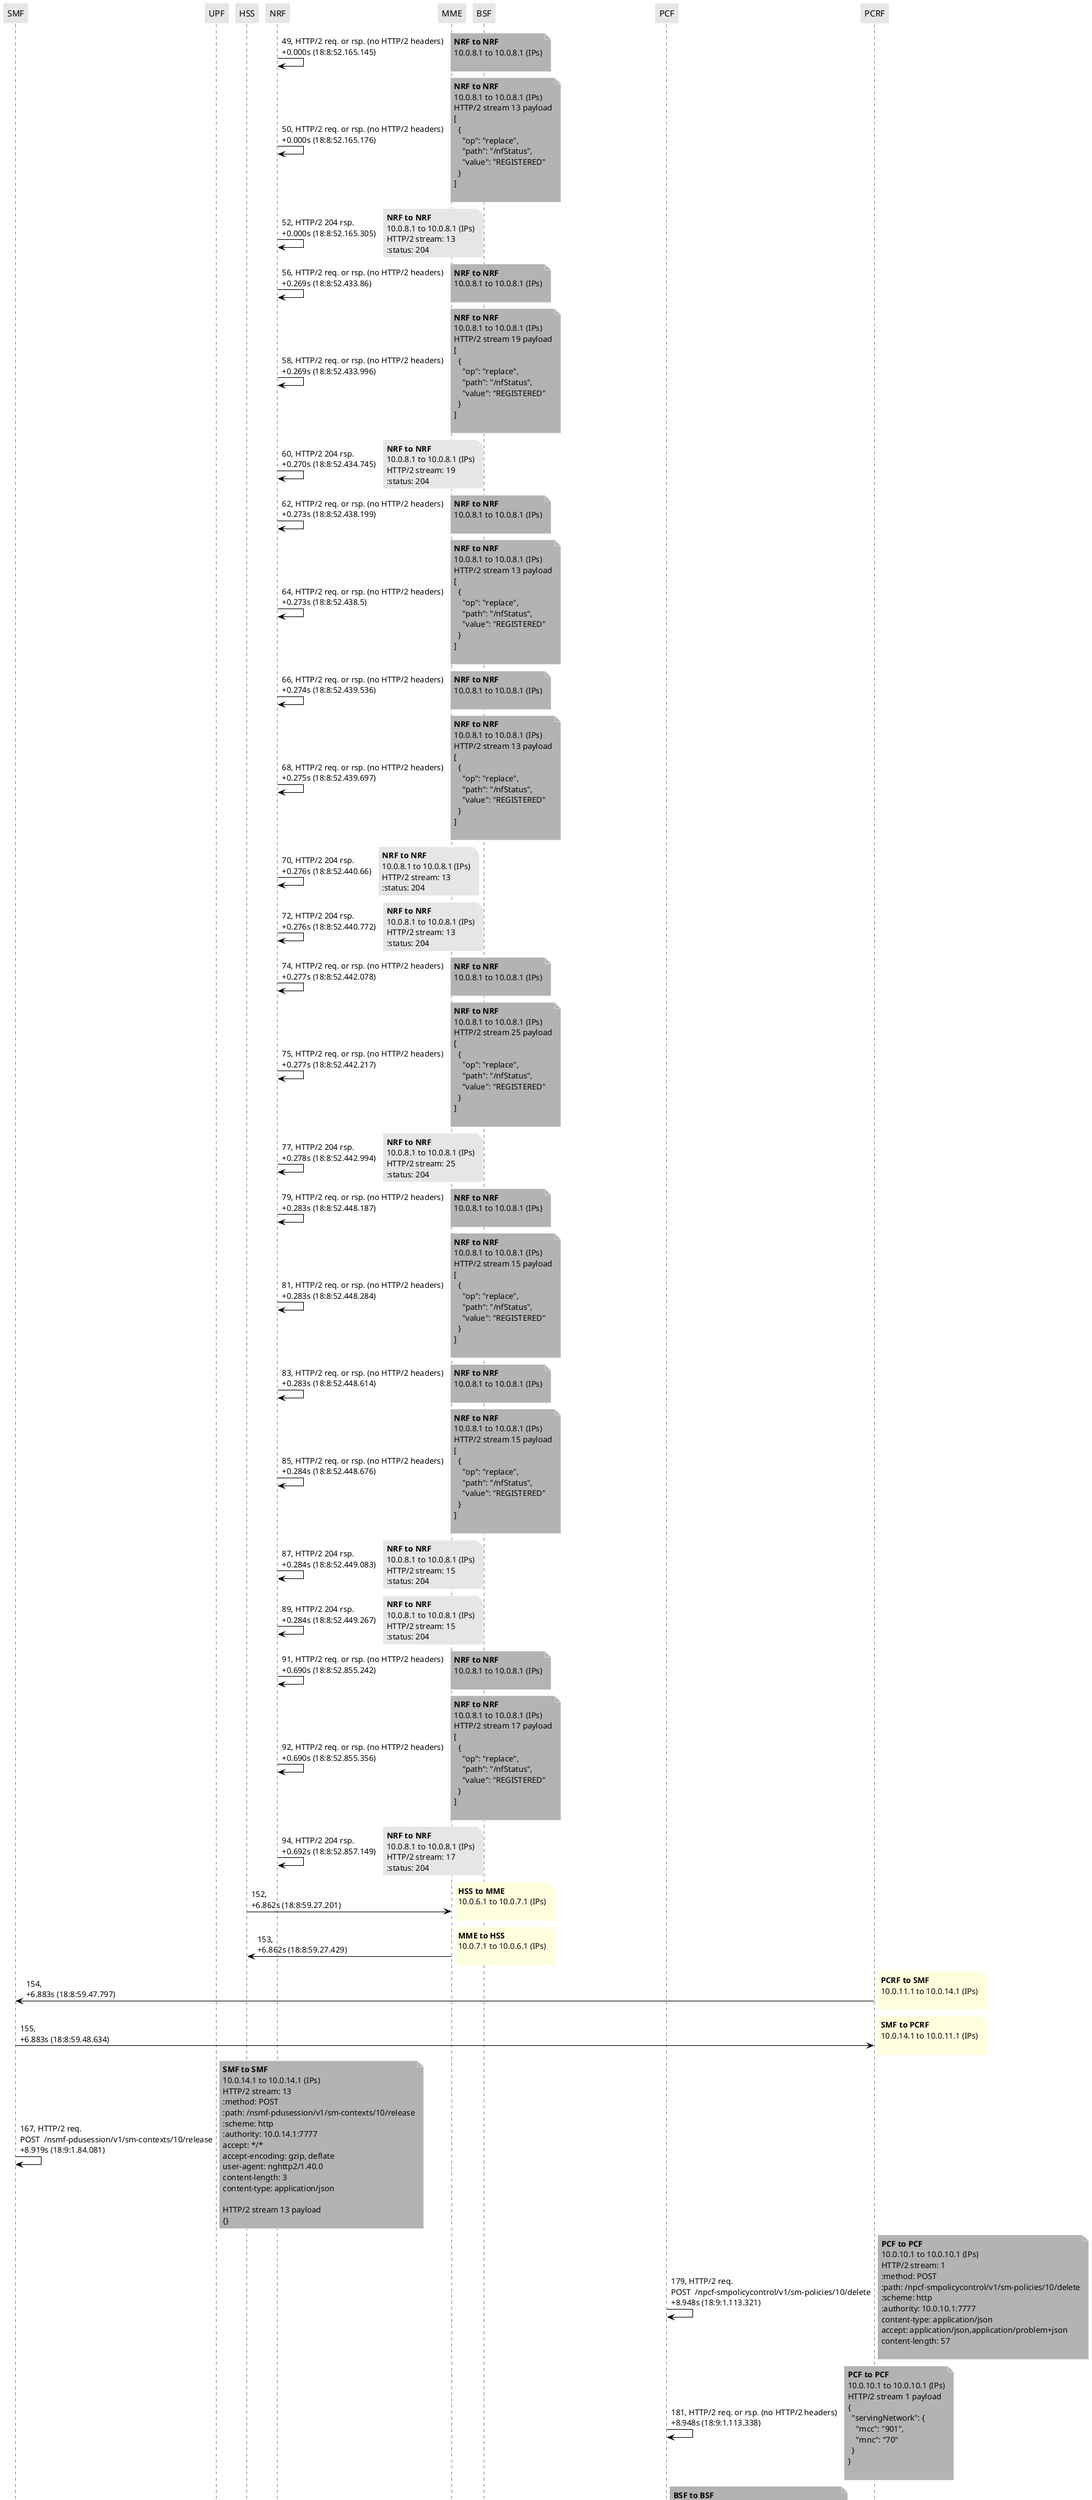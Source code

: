 @startuml
skinparam shadowing false
skinparam NoteBorderColor white
skinparam sequence {
    ArrowColor black
    LifeLineBorderColor black
    LifeLineBackgroundColor black
    ParticipantBorderColor white
    ParticipantBackgroundColor #e6e6e6
}
participant "SMF"
participant "UPF"
participant "HSS"
participant "NRF"
participant "MME"
participant "BSF"
participant "PCF"
participant "PCRF"

"NRF" -> "NRF": 49, HTTP/2 req. or rsp. (no HTTP/2 headers)\n+0.000s (18:8:52.165.145)

note right #b3b3b3
**NRF to NRF**
10.0.8.1 to 10.0.8.1 (IPs)

end note

"NRF" -> "NRF": 50, HTTP/2 req. or rsp. (no HTTP/2 headers)\n+0.000s (18:8:52.165.176)

note right #b3b3b3
**NRF to NRF**
10.0.8.1 to 10.0.8.1 (IPs)
HTTP/2 stream 13 payload
[
  {
    "op": "replace",
    "path": "/nfStatus",
    "value": "REGISTERED"
  }
]

end note

"NRF" -> "NRF": 52, HTTP/2 204 rsp.\n+0.000s (18:8:52.165.305)

note right #e6e6e6
**NRF to NRF**
10.0.8.1 to 10.0.8.1 (IPs)
HTTP/2 stream: 13
:status: 204
end note

"NRF" -> "NRF": 56, HTTP/2 req. or rsp. (no HTTP/2 headers)\n+0.269s (18:8:52.433.86)

note right #b3b3b3
**NRF to NRF**
10.0.8.1 to 10.0.8.1 (IPs)

end note

"NRF" -> "NRF": 58, HTTP/2 req. or rsp. (no HTTP/2 headers)\n+0.269s (18:8:52.433.996)

note right #b3b3b3
**NRF to NRF**
10.0.8.1 to 10.0.8.1 (IPs)
HTTP/2 stream 19 payload
[
  {
    "op": "replace",
    "path": "/nfStatus",
    "value": "REGISTERED"
  }
]

end note

"NRF" -> "NRF": 60, HTTP/2 204 rsp.\n+0.270s (18:8:52.434.745)

note right #e6e6e6
**NRF to NRF**
10.0.8.1 to 10.0.8.1 (IPs)
HTTP/2 stream: 19
:status: 204
end note

"NRF" -> "NRF": 62, HTTP/2 req. or rsp. (no HTTP/2 headers)\n+0.273s (18:8:52.438.199)

note right #b3b3b3
**NRF to NRF**
10.0.8.1 to 10.0.8.1 (IPs)

end note

"NRF" -> "NRF": 64, HTTP/2 req. or rsp. (no HTTP/2 headers)\n+0.273s (18:8:52.438.5)

note right #b3b3b3
**NRF to NRF**
10.0.8.1 to 10.0.8.1 (IPs)
HTTP/2 stream 13 payload
[
  {
    "op": "replace",
    "path": "/nfStatus",
    "value": "REGISTERED"
  }
]

end note

"NRF" -> "NRF": 66, HTTP/2 req. or rsp. (no HTTP/2 headers)\n+0.274s (18:8:52.439.536)

note right #b3b3b3
**NRF to NRF**
10.0.8.1 to 10.0.8.1 (IPs)

end note

"NRF" -> "NRF": 68, HTTP/2 req. or rsp. (no HTTP/2 headers)\n+0.275s (18:8:52.439.697)

note right #b3b3b3
**NRF to NRF**
10.0.8.1 to 10.0.8.1 (IPs)
HTTP/2 stream 13 payload
[
  {
    "op": "replace",
    "path": "/nfStatus",
    "value": "REGISTERED"
  }
]

end note

"NRF" -> "NRF": 70, HTTP/2 204 rsp.\n+0.276s (18:8:52.440.66)

note right #e6e6e6
**NRF to NRF**
10.0.8.1 to 10.0.8.1 (IPs)
HTTP/2 stream: 13
:status: 204
end note

"NRF" -> "NRF": 72, HTTP/2 204 rsp.\n+0.276s (18:8:52.440.772)

note right #e6e6e6
**NRF to NRF**
10.0.8.1 to 10.0.8.1 (IPs)
HTTP/2 stream: 13
:status: 204
end note

"NRF" -> "NRF": 74, HTTP/2 req. or rsp. (no HTTP/2 headers)\n+0.277s (18:8:52.442.078)

note right #b3b3b3
**NRF to NRF**
10.0.8.1 to 10.0.8.1 (IPs)

end note

"NRF" -> "NRF": 75, HTTP/2 req. or rsp. (no HTTP/2 headers)\n+0.277s (18:8:52.442.217)

note right #b3b3b3
**NRF to NRF**
10.0.8.1 to 10.0.8.1 (IPs)
HTTP/2 stream 25 payload
[
  {
    "op": "replace",
    "path": "/nfStatus",
    "value": "REGISTERED"
  }
]

end note

"NRF" -> "NRF": 77, HTTP/2 204 rsp.\n+0.278s (18:8:52.442.994)

note right #e6e6e6
**NRF to NRF**
10.0.8.1 to 10.0.8.1 (IPs)
HTTP/2 stream: 25
:status: 204
end note

"NRF" -> "NRF": 79, HTTP/2 req. or rsp. (no HTTP/2 headers)\n+0.283s (18:8:52.448.187)

note right #b3b3b3
**NRF to NRF**
10.0.8.1 to 10.0.8.1 (IPs)

end note

"NRF" -> "NRF": 81, HTTP/2 req. or rsp. (no HTTP/2 headers)\n+0.283s (18:8:52.448.284)

note right #b3b3b3
**NRF to NRF**
10.0.8.1 to 10.0.8.1 (IPs)
HTTP/2 stream 15 payload
[
  {
    "op": "replace",
    "path": "/nfStatus",
    "value": "REGISTERED"
  }
]

end note

"NRF" -> "NRF": 83, HTTP/2 req. or rsp. (no HTTP/2 headers)\n+0.283s (18:8:52.448.614)

note right #b3b3b3
**NRF to NRF**
10.0.8.1 to 10.0.8.1 (IPs)

end note

"NRF" -> "NRF": 85, HTTP/2 req. or rsp. (no HTTP/2 headers)\n+0.284s (18:8:52.448.676)

note right #b3b3b3
**NRF to NRF**
10.0.8.1 to 10.0.8.1 (IPs)
HTTP/2 stream 15 payload
[
  {
    "op": "replace",
    "path": "/nfStatus",
    "value": "REGISTERED"
  }
]

end note

"NRF" -> "NRF": 87, HTTP/2 204 rsp.\n+0.284s (18:8:52.449.083)

note right #e6e6e6
**NRF to NRF**
10.0.8.1 to 10.0.8.1 (IPs)
HTTP/2 stream: 15
:status: 204
end note

"NRF" -> "NRF": 89, HTTP/2 204 rsp.\n+0.284s (18:8:52.449.267)

note right #e6e6e6
**NRF to NRF**
10.0.8.1 to 10.0.8.1 (IPs)
HTTP/2 stream: 15
:status: 204
end note

"NRF" -> "NRF": 91, HTTP/2 req. or rsp. (no HTTP/2 headers)\n+0.690s (18:8:52.855.242)

note right #b3b3b3
**NRF to NRF**
10.0.8.1 to 10.0.8.1 (IPs)

end note

"NRF" -> "NRF": 92, HTTP/2 req. or rsp. (no HTTP/2 headers)\n+0.690s (18:8:52.855.356)

note right #b3b3b3
**NRF to NRF**
10.0.8.1 to 10.0.8.1 (IPs)
HTTP/2 stream 17 payload
[
  {
    "op": "replace",
    "path": "/nfStatus",
    "value": "REGISTERED"
  }
]

end note

"NRF" -> "NRF": 94, HTTP/2 204 rsp.\n+0.692s (18:8:52.857.149)

note right #e6e6e6
**NRF to NRF**
10.0.8.1 to 10.0.8.1 (IPs)
HTTP/2 stream: 17
:status: 204
end note

"HSS" -> "MME": 152, \n+6.862s (18:8:59.27.201)

note right
**HSS to MME**
10.0.6.1 to 10.0.7.1 (IPs)

end note

"MME" -> "HSS": 153, \n+6.862s (18:8:59.27.429)

note right
**MME to HSS**
10.0.7.1 to 10.0.6.1 (IPs)

end note

"PCRF" -> "SMF": 154, \n+6.883s (18:8:59.47.797)

note right
**PCRF to SMF**
10.0.11.1 to 10.0.14.1 (IPs)

end note

"SMF" -> "PCRF": 155, \n+6.883s (18:8:59.48.634)

note right
**SMF to PCRF**
10.0.14.1 to 10.0.11.1 (IPs)

end note

"SMF" -> "SMF": 167, HTTP/2 req.\nPOST  /nsmf-pdusession/v1/sm-contexts/10/release\n+8.919s (18:9:1.84.081)

note right #b3b3b3
**SMF to SMF**
10.0.14.1 to 10.0.14.1 (IPs)
HTTP/2 stream: 13
:method: POST
:path: /nsmf-pdusession/v1/sm-contexts/10/release
:scheme: http
:authority: 10.0.14.1:7777
accept: */*
accept-encoding: gzip, deflate
user-agent: nghttp2/1.40.0
content-length: 3
content-type: application/json

HTTP/2 stream 13 payload
{}
end note

"PCF" -> "PCF": 179, HTTP/2 req.\nPOST  /npcf-smpolicycontrol/v1/sm-policies/10/delete\n+8.948s (18:9:1.113.321)

note right #b3b3b3
**PCF to PCF**
10.0.10.1 to 10.0.10.1 (IPs)
HTTP/2 stream: 1
:method: POST
:path: /npcf-smpolicycontrol/v1/sm-policies/10/delete
:scheme: http
:authority: 10.0.10.1:7777
content-type: application/json
accept: application/json,application/problem+json
content-length: 57

end note

"PCF" -> "PCF": 181, HTTP/2 req. or rsp. (no HTTP/2 headers)\n+8.948s (18:9:1.113.338)

note right #b3b3b3
**PCF to PCF**
10.0.10.1 to 10.0.10.1 (IPs)
HTTP/2 stream 1 payload
{
  "servingNetwork": {
    "mcc": "901",
    "mnc": "70"
  }
}

end note

"BSF" -> "BSF": 198, HTTP/2 req.\nDELETE  /nbsf-management/v1/pcfBindings/10\n+8.999s (18:9:1.164.086)

note right #b3b3b3
**BSF to BSF**
10.0.5.1 to 10.0.5.1 (IPs)
HTTP/2 stream: 1
:method: DELETE
:path: /nbsf-management/v1/pcfBindings/10
:scheme: http
:authority: 10.0.5.1:7777
accept: application/problem+json

end note

"BSF" -> "BSF": 207, HTTP/2 204 rsp.\n+9.032s (18:9:1.197.45)

note right #e6e6e6
**BSF to BSF**
10.0.5.1 to 10.0.5.1 (IPs)
HTTP/2 stream: 1
:status: 204
server: Open5GS v2.4.10
date: Thu, 06 Apr 2023 16:09:01 GMT

end note

"PCF" -> "PCF": 210, HTTP/2 204 rsp.\n+9.041s (18:9:1.206.002)

note right #e6e6e6
**PCF to PCF**
10.0.10.1 to 10.0.10.1 (IPs)
HTTP/2 stream: 1
:status: 204
server: Open5GS v2.4.10
date: Thu, 06 Apr 2023 16:09:01 GMT

end note

"SMF" -> "UPF": 212, PFCP req.\nPFCP Session Deletion Request (54)\n+9.044s (18:9:1.208.781)

note right #03B5AA
**SMF to UPF**
10.0.14.1 to 10.0.17.1 (IPs)
pfcp.flags:
-   pfcp.version: '001. .... = Version: 1'
    pfcp.spare_b4: '...0 .... = Spare: 0'
    pfcp.spare_b3: '.... 0... = Spare: 0'
    pfcp.spare_b2: '.... .0.. = Spare: 0'
    pfcp.mp_flag: '.... ..0. = Message Priority (MP): False'
    pfcp.s: '.... ...1 = SEID (S): True'
pfcp.msg_type: 'Message Type: PFCP Session Deletion Request (54)'
pfcp.length: 'Length: 12'
pfcp.seid: 'SEID: 0x000000000000000a'
pfcp.seqno: 'Sequence Number: 845'
pfcp.spare_oct: 'Spare: 0'
pfcp.response_in: 'Response In: 217'

end note

"UPF" -> "SMF": 217, PFCP rsp.\nPFCP Session Deletion Response (55)\n+9.085s (18:9:1.250.432)

note right #D7FEFC
**UPF to SMF**
10.0.17.1 to 10.0.14.1 (IPs)
pfcp.flags:
-   pfcp.version: '001. .... = Version: 1'
    pfcp.spare_b4: '...0 .... = Spare: 0'
    pfcp.spare_b3: '.... 0... = Spare: 0'
    pfcp.spare_b2: '.... .0.. = Spare: 0'
    pfcp.mp_flag: '.... ..0. = Message Priority (MP): False'
    pfcp.s: '.... ...1 = SEID (S): True'
pfcp.msg_type: 'Message Type: PFCP Session Deletion Response (55)'
pfcp.length: 'Length: 129'
pfcp.seid: 'SEID: 0x000000000000000a'
pfcp.seqno: 'Sequence Number: 845'
pfcp.spare_oct: 'Spare: 0'
'Cause : Request accepted(success)':
-   pfcp.ie_type: 'IE Type: Cause (19)'
    pfcp.ie_len: 'IE Length: 1'
    pfcp.cause: 'Cause: Request accepted(success) (1)'
'Usage Report (Session Deletion Response) : [Grouped IE]':
-   pfcp.ie_type: 'IE Type: Usage Report (Session Deletion Response) (79)'
    pfcp.ie_len: 'IE Length: 108'
    'URR ID : Dynamic by CP 1':
        pfcp.ie_type: 'IE Type: URR ID (81)'
        pfcp.ie_len: 'IE Length: 4'
        pfcp.urr_id_flg: '0... .... .... .... .... .... .... .... = Allocation type: Dynamic by CP'
        pfcp.urr_id: '.000 0000 0000 0000 0000 0000 0000 0001 = URR ID: 1'
    'UR-SEQN : 0':
        pfcp.ie_type: 'IE Type: UR-SEQN (104)'
        pfcp.ie_len: 'IE Length: 4'
        pfcp.ur_seqn: 'UR-SEQN: 0'
    'Usage Report Trigger : ':
        pfcp.ie_type: 'IE Type: Usage Report Trigger (63)'
        pfcp.ie_len: 'IE Length: 3'
        pfcp.usage_report_trigger.immer: '0... .... = IMMER (Immediate Report): False'
        pfcp.usage_report_trigger_flags.droth: '.0.. .... = DROTH (Dropped DL Traffic Threshold): False'
        pfcp.usage_report_trigger_flags.stopt: '..0. .... = STOPT (Stop of Traffic): False'
        pfcp.usage_report_trigger_flags.start: '...0 .... = START (Start of Traffic): False'
        pfcp.usage_report_trigger_flags.quhti: '.... 0... = QUHTI (Quota Holding Time): False'
        pfcp.usage_report_trigger_flags.timth: '.... .0.. = TIMTH (Time Threshold): False'
        pfcp.usage_report_trigger_flags.volth: '.... ..0. = VOLTH (Volume Threshold): False'
        pfcp.usage_report_trigger_flags.perio: '.... ...0 = PERIO (Periodic Reporting): False'
        pfcp.usage_report_trigger_flags.eveth: '0... .... = EVETH (Event Threshold): False'
        pfcp.usage_report_trigger_flags.macar: '.0.. .... = MACAR (MAC Addresses Reporting): False'
        pfcp.usage_report_trigger_flags.envcl: '..0. .... = ENVCL (Envelope Closure): False'
        pfcp.usage_report_trigger.monit: '...0 .... = MONIT (Monitoring Time): False'
        pfcp.usage_report_trigger.term: '.... 1... = TERMR (Termination Report): True'
        pfcp.usage_report_trigger_flags.liusa: '.... .0.. = LIUSA (Linked Usage Reporting): False'
        pfcp.usage_report_trigger_flags.timqu: '.... ..0. = TIMQU (Time Quota): False'
        pfcp.usage_report_trigger_flags.volqu: '.... ...0 = VOLQU (Volume Quota): False'
        pfcp.spare_b7_b2: '0000 00.. = Spare: 0'
        pfcp.usage_report_trigger_flags.tebur: '.... ..0. = TEMUR (Termination By UP function Report): False'
        pfcp.usage_report_trigger_flags.evequ: '.... ...0 = EVEQU (Event Quota): False'
    'End Time : Apr  6, 2023 16:09:01.000000000 UTC':
        pfcp.ie_type: 'IE Type: End Time (76)'
        pfcp.ie_len: 'IE Length: 4'
        pfcp.start_time: 'End Time: Apr  6, 2023 16:09:01.000000000 UTC'
    'Volume Measurement : ':
        pfcp.ie_type: 'IE Type: Volume Measurement (66)'
        pfcp.ie_len: 'IE Length: 49'
        pfcp.volume_measurement:
            pfcp.spare_b7_b3: '0011 1... = Spare: 7'
            pfcp.volume_measurement_flags.dlvol: '.... .1.. = DLVOL: True'
            pfcp.volume_measurement_flags.ulvol: '.... ..1. = ULVOL: True'
            pfcp.volume_measurement_flags.tovol: '.... ...1 = TOVOL: True'
        pfcp.volume_measurement.tovol: 'Total Volume: 17888'
        pfcp.volume_measurement.ulvol: 'Uplink Volume: 17888'
        pfcp.volume_measurement.dlvol: 'Downlink Volume: 0'
        IE data not decoded by WS yet:
            _ws.expert:
                pfcp.ie_data_not_decoded: IE data not decoded by WS yet
                _ws.expert.message: 'Message: IE data not decoded by WS yet'
                _ws.expert.severity: 'Severity level: Note'
                _ws.expert.group: 'Group: Undecoded'
    'Duration Measurement : 1680797341 s':
        pfcp.ie_type: 'IE Type: Duration Measurement (67)'
        pfcp.ie_len: 'IE Length: 4'
        pfcp.duration_measurement: 'Duration: 1680797341'
    'Time of First Packet : Apr  6, 2023 13:52:52.000000000 UTC':
        pfcp.ie_type: 'IE Type: Time of First Packet (69)'
        pfcp.ie_len: 'IE Length: 4'
        pfcp.time_of_first_packet: 'Time of First Packet: Apr  6, 2023 13:52:52.000000000 UTC'
    'Time of Last Packet : Apr  6, 2023 13:54:45.000000000 UTC':
        pfcp.ie_type: 'IE Type: Time of Last Packet (70)'
        pfcp.ie_len: 'IE Length: 4'
        pfcp.time_of_last_packet: 'Time of Last Packet: Apr  6, 2023 13:54:45.000000000 UTC'
pfcp.response_to: 'Response To: 212'
pfcp.response_time: 'Response Time: 0.041650519 seconds'

end note

"SMF" -> "SMF": 219, HTTP/2 204 rsp.\n+9.138s (18:9:1.303.297)

note right #e6e6e6
**SMF to SMF**
10.0.14.1 to 10.0.14.1 (IPs)
HTTP/2 stream: 13
:status: 204
server: Open5GS v2.4.10
date: Thu, 06 Apr 2023 16:09:01 GMT

end note

"NRF" -> "NRF": 260, HTTP/2 req. or rsp. (no HTTP/2 headers)\n+10.008s (18:9:2.173.15)

note right #b3b3b3
**NRF to NRF**
10.0.8.1 to 10.0.8.1 (IPs)

end note

"NRF" -> "NRF": 261, HTTP/2 req. or rsp. (no HTTP/2 headers)\n+10.008s (18:9:2.173.182)

note right #b3b3b3
**NRF to NRF**
10.0.8.1 to 10.0.8.1 (IPs)
HTTP/2 stream 15 payload
[
  {
    "op": "replace",
    "path": "/nfStatus",
    "value": "REGISTERED"
  }
]

end note

"NRF" -> "NRF": 263, HTTP/2 req. or rsp. (no HTTP/2 headers)\n+10.008s (18:9:2.173.306)

note right #b3b3b3
**NRF to NRF**
10.0.8.1 to 10.0.8.1 (IPs)

end note

"NRF" -> "NRF": 265, HTTP/2 req. or rsp. (no HTTP/2 headers)\n+10.279s (18:9:2.443.728)

note right #b3b3b3
**NRF to NRF**
10.0.8.1 to 10.0.8.1 (IPs)

end note

"NRF" -> "NRF": 266, HTTP/2 req. or rsp. (no HTTP/2 headers)\n+10.279s (18:9:2.443.773)

note right #b3b3b3
**NRF to NRF**
10.0.8.1 to 10.0.8.1 (IPs)
HTTP/2 stream 21 payload
[
  {
    "op": "replace",
    "path": "/nfStatus",
    "value": "REGISTERED"
  }
]

end note

"NRF" -> "NRF": 267, HTTP/2 req. or rsp. (no HTTP/2 headers)\n+10.279s (18:9:2.443.949)

note right #b3b3b3
**NRF to NRF**
10.0.8.1 to 10.0.8.1 (IPs)

end note

"NRF" -> "NRF": 268, HTTP/2 req. or rsp. (no HTTP/2 headers)\n+10.279s (18:9:2.443.971)

note right #b3b3b3
**NRF to NRF**
10.0.8.1 to 10.0.8.1 (IPs)
HTTP/2 stream 15 payload
[
  {
    "op": "replace",
    "path": "/nfStatus",
    "value": "REGISTERED"
  }
]

end note

"NRF" -> "NRF": 271, HTTP/2 req. or rsp. (no HTTP/2 headers)\n+10.279s (18:9:2.444.253)

note right #b3b3b3
**NRF to NRF**
10.0.8.1 to 10.0.8.1 (IPs)

end note

"NRF" -> "NRF": 273, HTTP/2 req. or rsp. (no HTTP/2 headers)\n+10.279s (18:9:2.444.3)

note right #b3b3b3
**NRF to NRF**
10.0.8.1 to 10.0.8.1 (IPs)

end note

"NRF" -> "NRF": 275, HTTP/2 req. or rsp. (no HTTP/2 headers)\n+10.287s (18:9:2.452.419)

note right #b3b3b3
**NRF to NRF**
10.0.8.1 to 10.0.8.1 (IPs)

end note

"NRF" -> "NRF": 276, HTTP/2 req. or rsp. (no HTTP/2 headers)\n+10.287s (18:9:2.452.461)

note right #b3b3b3
**NRF to NRF**
10.0.8.1 to 10.0.8.1 (IPs)
HTTP/2 stream 15 payload
[
  {
    "op": "replace",
    "path": "/nfStatus",
    "value": "REGISTERED"
  }
]

end note

"NRF" -> "NRF": 277, HTTP/2 req. or rsp. (no HTTP/2 headers)\n+10.287s (18:9:2.452.636)

note right #b3b3b3
**NRF to NRF**
10.0.8.1 to 10.0.8.1 (IPs)

end note

"NRF" -> "NRF": 278, HTTP/2 req. or rsp. (no HTTP/2 headers)\n+10.288s (18:9:2.452.659)

note right #b3b3b3
**NRF to NRF**
10.0.8.1 to 10.0.8.1 (IPs)
HTTP/2 stream 27 payload
[
  {
    "op": "replace",
    "path": "/nfStatus",
    "value": "REGISTERED"
  }
]

end note

"NRF" -> "NRF": 281, HTTP/2 req. or rsp. (no HTTP/2 headers)\n+10.288s (18:9:2.452.88)

note right #b3b3b3
**NRF to NRF**
10.0.8.1 to 10.0.8.1 (IPs)

end note

"NRF" -> "NRF": 283, HTTP/2 req. or rsp. (no HTTP/2 headers)\n+10.288s (18:9:2.452.921)

note right #b3b3b3
**NRF to NRF**
10.0.8.1 to 10.0.8.1 (IPs)

end note

"NRF" -> "NRF": 285, HTTP/2 req. or rsp. (no HTTP/2 headers)\n+10.296s (18:9:2.460.811)

note right #b3b3b3
**NRF to NRF**
10.0.8.1 to 10.0.8.1 (IPs)

end note

"NRF" -> "NRF": 286, HTTP/2 req. or rsp. (no HTTP/2 headers)\n+10.296s (18:9:2.460.858)

note right #b3b3b3
**NRF to NRF**
10.0.8.1 to 10.0.8.1 (IPs)
HTTP/2 stream 17 payload
[
  {
    "op": "replace",
    "path": "/nfStatus",
    "value": "REGISTERED"
  }
]

end note

"NRF" -> "NRF": 287, HTTP/2 req. or rsp. (no HTTP/2 headers)\n+10.296s (18:9:2.461.046)

note right #b3b3b3
**NRF to NRF**
10.0.8.1 to 10.0.8.1 (IPs)

end note

"NRF" -> "NRF": 288, HTTP/2 req. or rsp. (no HTTP/2 headers)\n+10.296s (18:9:2.461.07)

note right #b3b3b3
**NRF to NRF**
10.0.8.1 to 10.0.8.1 (IPs)
HTTP/2 stream 17 payload
[
  {
    "op": "replace",
    "path": "/nfStatus",
    "value": "REGISTERED"
  }
]

end note

"NRF" -> "NRF": 291, HTTP/2 req. or rsp. (no HTTP/2 headers)\n+10.296s (18:9:2.461.348)

note right #b3b3b3
**NRF to NRF**
10.0.8.1 to 10.0.8.1 (IPs)

end note

"NRF" -> "NRF": 293, HTTP/2 req. or rsp. (no HTTP/2 headers)\n+10.296s (18:9:2.461.393)

note right #b3b3b3
**NRF to NRF**
10.0.8.1 to 10.0.8.1 (IPs)

end note

"NRF" -> "NRF": 295, HTTP/2 req. or rsp. (no HTTP/2 headers)\n+10.695s (18:9:2.859.701)

note right #b3b3b3
**NRF to NRF**
10.0.8.1 to 10.0.8.1 (IPs)

end note

"NRF" -> "NRF": 296, HTTP/2 req. or rsp. (no HTTP/2 headers)\n+10.695s (18:9:2.859.955)

note right #b3b3b3
**NRF to NRF**
10.0.8.1 to 10.0.8.1 (IPs)
HTTP/2 stream 19 payload
[
  {
    "op": "replace",
    "path": "/nfStatus",
    "value": "REGISTERED"
  }
]

end note

"NRF" -> "NRF": 298, HTTP/2 req. or rsp. (no HTTP/2 headers)\n+10.696s (18:9:2.860.962)

note right #b3b3b3
**NRF to NRF**
10.0.8.1 to 10.0.8.1 (IPs)

end note

@enduml
